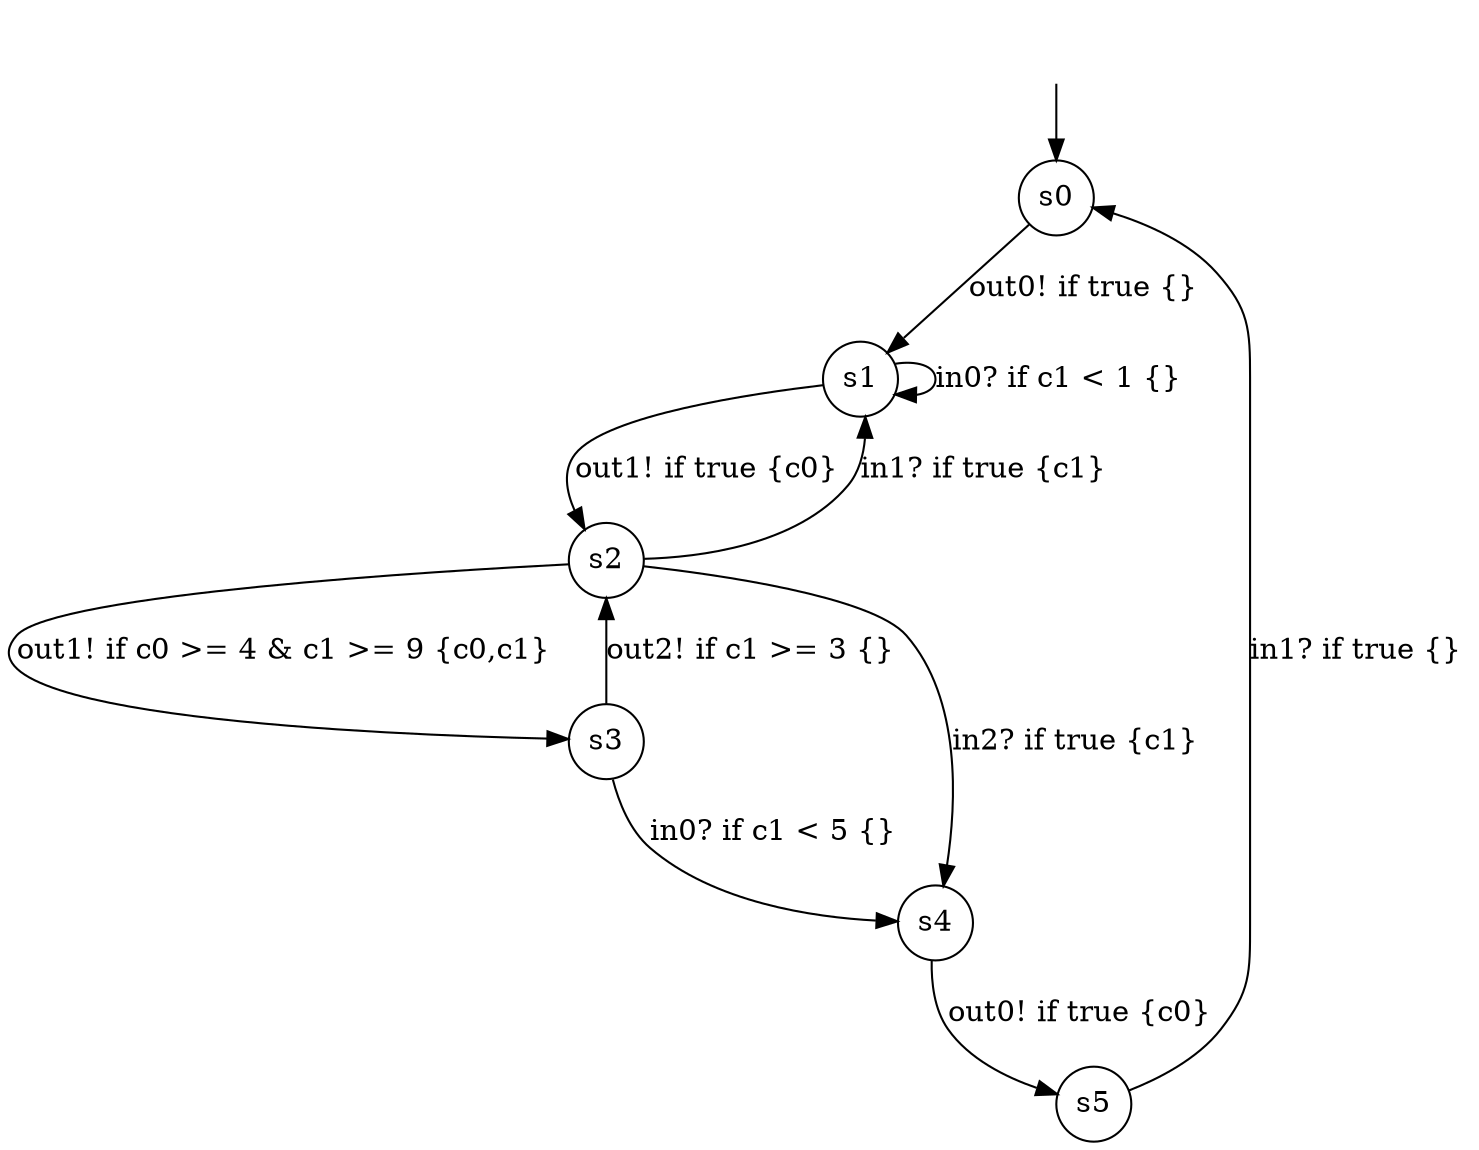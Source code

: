 digraph g {
__start0 [label="" shape="none"];
s0 [shape="circle" margin=0 label="s0"];
s1 [shape="circle" margin=0 label="s1"];
s2 [shape="circle" margin=0 label="s2"];
s3 [shape="circle" margin=0 label="s3"];
s4 [shape="circle" margin=0 label="s4"];
s5 [shape="circle" margin=0 label="s5"];
s0 -> s1 [label="out0! if true {} "];
s1 -> s1 [label="in0? if c1 < 1 {} "];
s1 -> s2 [label="out1! if true {c0} "];
s2 -> s4 [label="in2? if true {c1} "];
s2 -> s1 [label="in1? if true {c1} "];
s2 -> s3 [label="out1! if c0 >= 4 & c1 >= 9 {c0,c1} "];
s3 -> s4 [label="in0? if c1 < 5 {} "];
s3 -> s2 [label="out2! if c1 >= 3 {} "];
s4 -> s5 [label="out0! if true {c0} "];
s5 -> s0 [label="in1? if true {} "];
__start0 -> s0;
}
